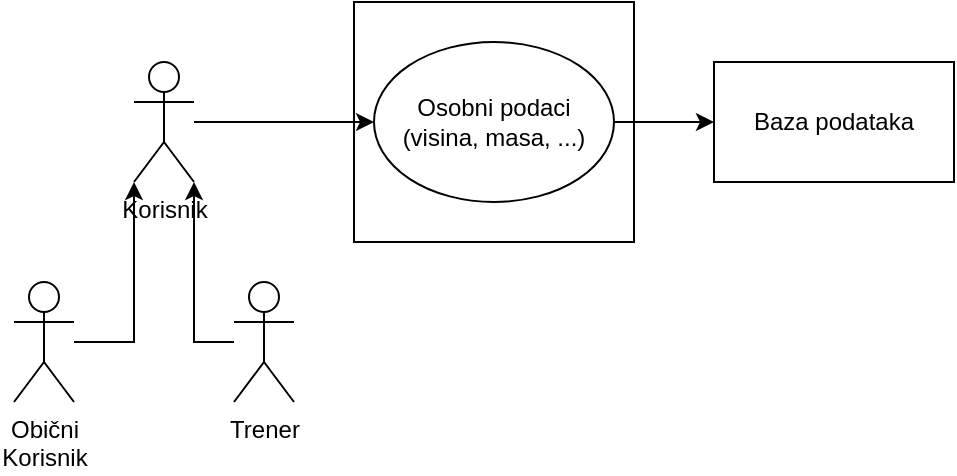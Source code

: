 <mxfile version="24.8.3">
  <diagram name="Page-1" id="V7h7p79RRdHyU9IivIby">
    <mxGraphModel dx="1095" dy="728" grid="1" gridSize="10" guides="1" tooltips="1" connect="1" arrows="1" fold="1" page="1" pageScale="1" pageWidth="827" pageHeight="1169" math="0" shadow="0">
      <root>
        <mxCell id="0" />
        <mxCell id="1" parent="0" />
        <mxCell id="8l4QeA4jSWcK5tcnx8Xo-2" value="" style="rounded=0;whiteSpace=wrap;html=1;" vertex="1" parent="1">
          <mxGeometry x="300" y="230" width="140" height="120" as="geometry" />
        </mxCell>
        <mxCell id="8l4QeA4jSWcK5tcnx8Xo-8" value="" style="edgeStyle=orthogonalEdgeStyle;rounded=0;orthogonalLoop=1;jettySize=auto;html=1;" edge="1" parent="1" source="8l4QeA4jSWcK5tcnx8Xo-1" target="8l4QeA4jSWcK5tcnx8Xo-3">
          <mxGeometry relative="1" as="geometry" />
        </mxCell>
        <mxCell id="8l4QeA4jSWcK5tcnx8Xo-1" value="Korisnik" style="shape=umlActor;verticalLabelPosition=bottom;verticalAlign=top;html=1;outlineConnect=0;" vertex="1" parent="1">
          <mxGeometry x="190" y="260" width="30" height="60" as="geometry" />
        </mxCell>
        <mxCell id="8l4QeA4jSWcK5tcnx8Xo-10" value="" style="edgeStyle=orthogonalEdgeStyle;rounded=0;orthogonalLoop=1;jettySize=auto;html=1;" edge="1" parent="1" source="8l4QeA4jSWcK5tcnx8Xo-3" target="8l4QeA4jSWcK5tcnx8Xo-9">
          <mxGeometry relative="1" as="geometry" />
        </mxCell>
        <mxCell id="8l4QeA4jSWcK5tcnx8Xo-3" value="Osobni podaci&lt;div&gt;(visina, masa, ...)&lt;/div&gt;" style="ellipse;whiteSpace=wrap;html=1;" vertex="1" parent="1">
          <mxGeometry x="310" y="250" width="120" height="80" as="geometry" />
        </mxCell>
        <mxCell id="8l4QeA4jSWcK5tcnx8Xo-6" value="" style="edgeStyle=orthogonalEdgeStyle;rounded=0;orthogonalLoop=1;jettySize=auto;html=1;" edge="1" parent="1" source="8l4QeA4jSWcK5tcnx8Xo-4" target="8l4QeA4jSWcK5tcnx8Xo-1">
          <mxGeometry relative="1" as="geometry">
            <Array as="points">
              <mxPoint x="220" y="400" />
            </Array>
          </mxGeometry>
        </mxCell>
        <mxCell id="8l4QeA4jSWcK5tcnx8Xo-4" value="Trener" style="shape=umlActor;verticalLabelPosition=bottom;verticalAlign=top;html=1;outlineConnect=0;" vertex="1" parent="1">
          <mxGeometry x="240" y="370" width="30" height="60" as="geometry" />
        </mxCell>
        <mxCell id="8l4QeA4jSWcK5tcnx8Xo-7" style="edgeStyle=orthogonalEdgeStyle;rounded=0;orthogonalLoop=1;jettySize=auto;html=1;" edge="1" parent="1" source="8l4QeA4jSWcK5tcnx8Xo-5" target="8l4QeA4jSWcK5tcnx8Xo-1">
          <mxGeometry relative="1" as="geometry">
            <Array as="points">
              <mxPoint x="190" y="400" />
            </Array>
          </mxGeometry>
        </mxCell>
        <mxCell id="8l4QeA4jSWcK5tcnx8Xo-5" value="Obični&lt;div&gt;Korisnik&lt;/div&gt;" style="shape=umlActor;verticalLabelPosition=bottom;verticalAlign=top;html=1;outlineConnect=0;" vertex="1" parent="1">
          <mxGeometry x="130" y="370" width="30" height="60" as="geometry" />
        </mxCell>
        <mxCell id="8l4QeA4jSWcK5tcnx8Xo-9" value="Baza podataka" style="rounded=0;whiteSpace=wrap;html=1;" vertex="1" parent="1">
          <mxGeometry x="480" y="260" width="120" height="60" as="geometry" />
        </mxCell>
      </root>
    </mxGraphModel>
  </diagram>
</mxfile>
